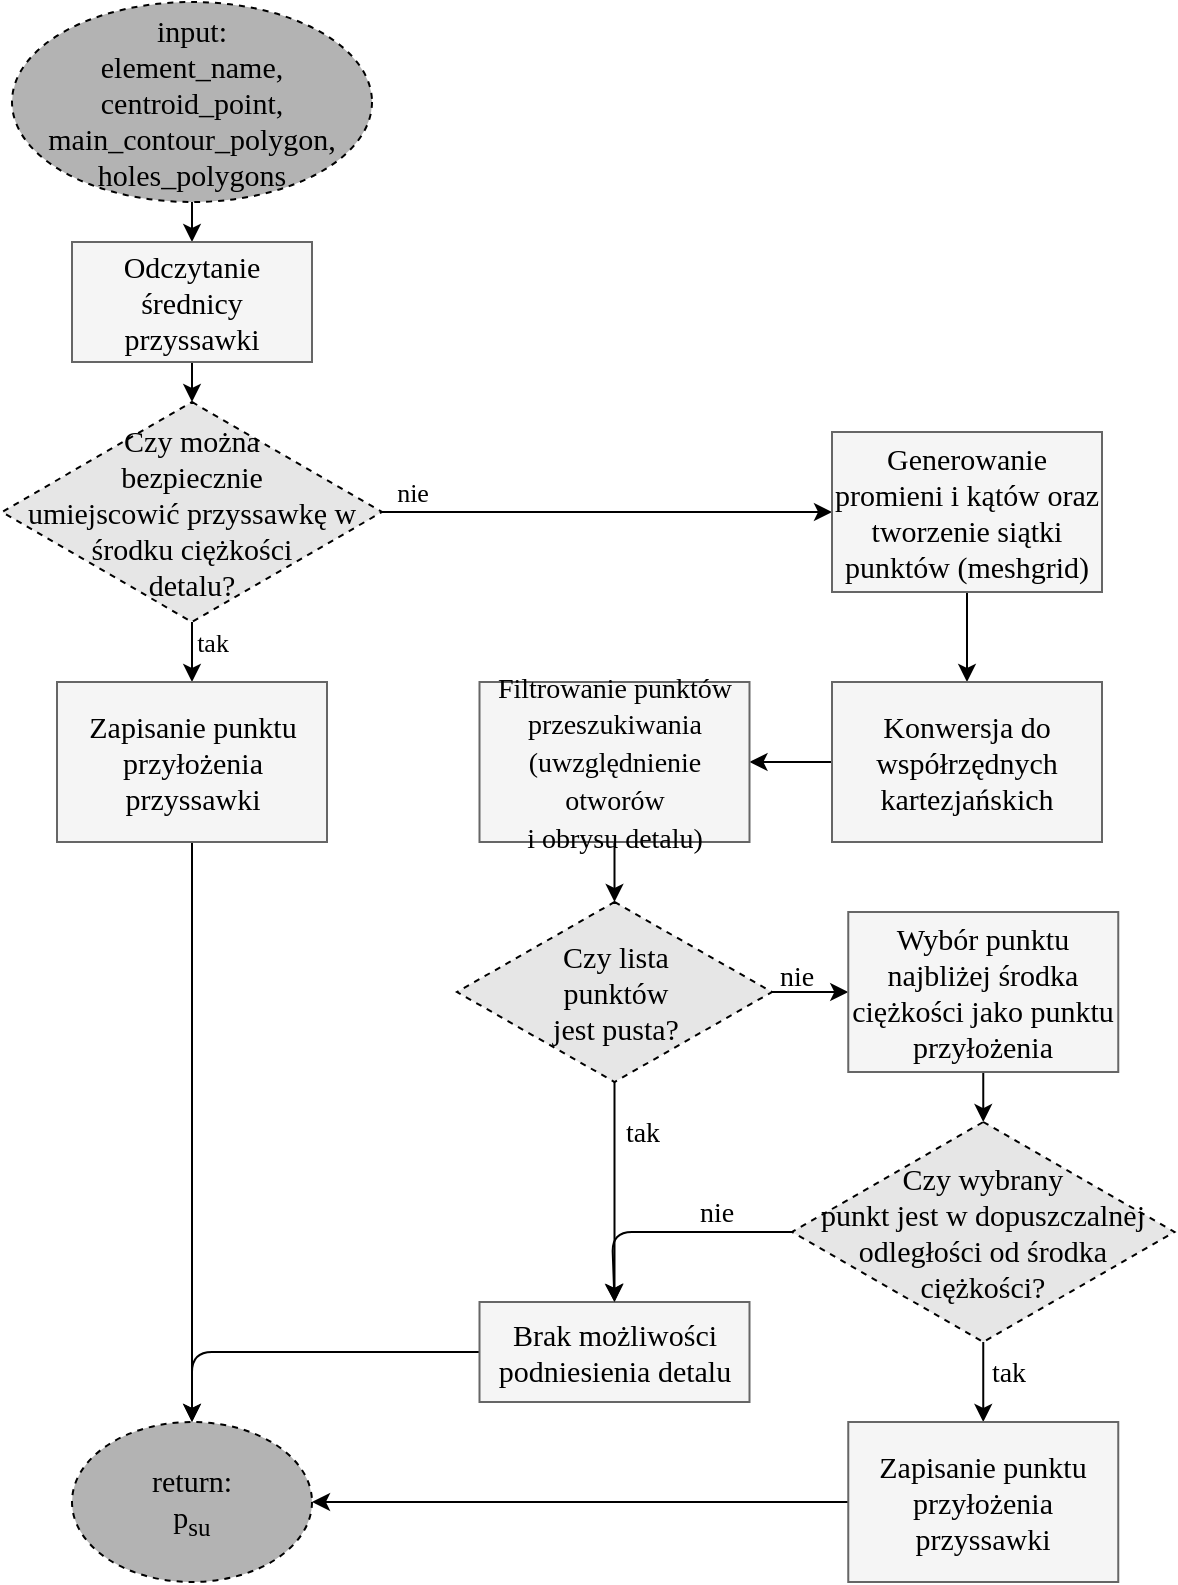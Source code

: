 <mxfile>
    <diagram id="vwsBcXSHYVoXoT90g7Te" name="Page-1">
        <mxGraphModel dx="1789" dy="811" grid="1" gridSize="10" guides="1" tooltips="1" connect="1" arrows="1" fold="1" page="1" pageScale="1" pageWidth="850" pageHeight="1100" background="#ffffff" math="0" shadow="0">
            <root>
                <mxCell id="0"/>
                <mxCell id="1" parent="0"/>
                <mxCell id="2" value="input:&lt;br&gt;element_name, centroid_point, main_contour_polygon, holes_polygons" style="ellipse;whiteSpace=wrap;html=1;fillColor=#B3B3B3;fontColor=#000000;strokeColor=#000000;fontFamily=Garamond;fontSize=15;dashed=1;" parent="1" vertex="1">
                    <mxGeometry x="50" y="140" width="180" height="100" as="geometry"/>
                </mxCell>
                <mxCell id="3" value="return:&lt;br&gt;p&lt;sub&gt;su&lt;/sub&gt;" style="ellipse;whiteSpace=wrap;html=1;fillColor=#B3B3B3;fontColor=#000000;strokeColor=#000000;fontFamily=Garamond;fontSize=15;dashed=1;" parent="1" vertex="1">
                    <mxGeometry x="80" y="850" width="120" height="80" as="geometry"/>
                </mxCell>
                <mxCell id="9" value="" style="edgeStyle=none;html=1;strokeColor=#000000;fontFamily=Garamond;fontSize=15;fontColor=#000000;" parent="1" target="8" edge="1">
                    <mxGeometry relative="1" as="geometry">
                        <mxPoint x="140" y="240" as="sourcePoint"/>
                    </mxGeometry>
                </mxCell>
                <mxCell id="67" value="" style="edgeStyle=none;html=1;strokeColor=#000000;fontColor=#000000;" parent="1" source="8" target="12" edge="1">
                    <mxGeometry relative="1" as="geometry"/>
                </mxCell>
                <mxCell id="8" value="Odczytanie średnicy przyssawki" style="rounded=0;whiteSpace=wrap;html=1;fillColor=#f5f5f5;fontColor=#000000;strokeColor=#666666;fontFamily=Garamond;fontSize=15;" parent="1" vertex="1">
                    <mxGeometry x="80" y="260" width="120" height="60" as="geometry"/>
                </mxCell>
                <mxCell id="68" value="" style="edgeStyle=none;html=1;strokeColor=#000000;fontColor=#000000;" parent="1" source="12" target="53" edge="1">
                    <mxGeometry relative="1" as="geometry"/>
                </mxCell>
                <mxCell id="69" value="tak" style="edgeLabel;html=1;align=center;verticalAlign=middle;resizable=0;points=[];fontColor=#000000;labelBackgroundColor=none;fontFamily=Times New Roman;fontSize=13;" parent="68" vertex="1" connectable="0">
                    <mxGeometry x="-0.346" y="2" relative="1" as="geometry">
                        <mxPoint x="8" as="offset"/>
                    </mxGeometry>
                </mxCell>
                <mxCell id="71" value="" style="edgeStyle=none;html=1;strokeColor=#000000;fontFamily=Times New Roman;fontSize=13;fontColor=#000000;entryX=0;entryY=0.5;entryDx=0;entryDy=0;" parent="1" source="12" target="73" edge="1">
                    <mxGeometry relative="1" as="geometry">
                        <mxPoint x="280" y="395" as="targetPoint"/>
                    </mxGeometry>
                </mxCell>
                <mxCell id="72" value="nie" style="edgeLabel;html=1;align=center;verticalAlign=middle;resizable=0;points=[];fontSize=13;fontFamily=Times New Roman;fontColor=#000000;labelBackgroundColor=none;" parent="71" vertex="1" connectable="0">
                    <mxGeometry x="-0.632" y="-1" relative="1" as="geometry">
                        <mxPoint x="-27" y="-11" as="offset"/>
                    </mxGeometry>
                </mxCell>
                <mxCell id="12" value="Czy można &lt;br&gt;bezpiecznie &lt;br&gt;umiejscowić przyssawkę w środku ciężkości &lt;br&gt;detalu?" style="rhombus;whiteSpace=wrap;html=1;fontFamily=Garamond;fontSize=15;fillColor=#E6E6E6;strokeColor=#000000;fontColor=#000000;dashed=1;" parent="1" vertex="1">
                    <mxGeometry x="45" y="340" width="190" height="110" as="geometry"/>
                </mxCell>
                <mxCell id="98" style="edgeStyle=none;html=1;strokeColor=#000000;fontFamily=Garamond;fontSize=14;fontColor=#000000;" parent="1" source="53" target="3" edge="1">
                    <mxGeometry relative="1" as="geometry"/>
                </mxCell>
                <mxCell id="53" value="Zapisanie punktu przyłożenia przyssawki" style="rounded=0;whiteSpace=wrap;html=1;fillColor=#f5f5f5;fontColor=#000000;strokeColor=#666666;fontFamily=Garamond;fontSize=15;" parent="1" vertex="1">
                    <mxGeometry x="72.5" y="480" width="135" height="80" as="geometry"/>
                </mxCell>
                <mxCell id="76" value="" style="edgeStyle=none;html=1;strokeColor=#000000;fontFamily=Times New Roman;fontSize=13;fontColor=#000000;" parent="1" source="73" target="75" edge="1">
                    <mxGeometry relative="1" as="geometry"/>
                </mxCell>
                <mxCell id="73" value="Generowanie promieni i kątów oraz tworzenie siątki punktów (meshgrid)" style="rounded=0;whiteSpace=wrap;html=1;fillColor=#f5f5f5;fontColor=#000000;strokeColor=#666666;fontFamily=Garamond;fontSize=15;" parent="1" vertex="1">
                    <mxGeometry x="460" y="355" width="135" height="80" as="geometry"/>
                </mxCell>
                <mxCell id="101" value="" style="edgeStyle=none;html=1;strokeColor=#000000;" parent="1" source="75" target="100" edge="1">
                    <mxGeometry relative="1" as="geometry"/>
                </mxCell>
                <mxCell id="75" value="Konwersja do współrzędnych kartezjańskich" style="rounded=0;whiteSpace=wrap;html=1;fillColor=#f5f5f5;fontColor=#000000;strokeColor=#666666;fontFamily=Garamond;fontSize=15;" parent="1" vertex="1">
                    <mxGeometry x="460" y="480" width="135" height="80" as="geometry"/>
                </mxCell>
                <mxCell id="82" value="" style="edgeStyle=none;html=1;strokeColor=#000000;fontFamily=Garamond;fontSize=14;fontColor=#000000;exitX=0.5;exitY=1;exitDx=0;exitDy=0;" parent="1" source="100" target="81" edge="1">
                    <mxGeometry relative="1" as="geometry">
                        <mxPoint x="350.472" y="565" as="sourcePoint"/>
                    </mxGeometry>
                </mxCell>
                <mxCell id="84" value="" style="edgeStyle=none;html=1;strokeColor=#000000;fontFamily=Garamond;fontSize=14;fontColor=#000000;" parent="1" source="81" target="83" edge="1">
                    <mxGeometry relative="1" as="geometry"/>
                </mxCell>
                <mxCell id="85" value="tak" style="edgeLabel;html=1;align=center;verticalAlign=middle;resizable=0;points=[];fontSize=14;fontFamily=Garamond;fontColor=#000000;labelBackgroundColor=none;" parent="84" vertex="1" connectable="0">
                    <mxGeometry x="-0.575" relative="1" as="geometry">
                        <mxPoint x="13" y="2" as="offset"/>
                    </mxGeometry>
                </mxCell>
                <mxCell id="87" value="" style="edgeStyle=none;html=1;strokeColor=#000000;fontFamily=Garamond;fontSize=14;fontColor=#000000;" parent="1" source="81" target="86" edge="1">
                    <mxGeometry relative="1" as="geometry"/>
                </mxCell>
                <mxCell id="88" value="nie" style="edgeLabel;html=1;align=center;verticalAlign=middle;resizable=0;points=[];fontSize=14;fontFamily=Garamond;fontColor=#000000;labelBackgroundColor=none;" parent="87" vertex="1" connectable="0">
                    <mxGeometry x="-0.533" y="-1" relative="1" as="geometry">
                        <mxPoint x="3" y="-8" as="offset"/>
                    </mxGeometry>
                </mxCell>
                <mxCell id="81" value="Czy lista &lt;br&gt;punktów&lt;br&gt;jest pusta?" style="rhombus;whiteSpace=wrap;html=1;fontFamily=Garamond;fontSize=15;fillColor=#E6E6E6;strokeColor=#000000;fontColor=#000000;verticalAlign=middle;labelBackgroundColor=none;labelBorderColor=none;dashed=1;" parent="1" vertex="1">
                    <mxGeometry x="272.5" y="590" width="157.5" height="90" as="geometry"/>
                </mxCell>
                <mxCell id="99" style="edgeStyle=none;html=1;strokeColor=#000000;fontFamily=Garamond;fontSize=14;fontColor=#000000;" parent="1" source="83" edge="1">
                    <mxGeometry relative="1" as="geometry">
                        <mxPoint x="140" y="850" as="targetPoint"/>
                        <Array as="points">
                            <mxPoint x="140" y="815"/>
                        </Array>
                    </mxGeometry>
                </mxCell>
                <mxCell id="83" value="Brak możliwości podniesienia detalu" style="rounded=0;whiteSpace=wrap;html=1;fillColor=#f5f5f5;fontColor=#000000;strokeColor=#666666;fontFamily=Garamond;fontSize=15;" parent="1" vertex="1">
                    <mxGeometry x="283.75" y="790" width="135" height="50" as="geometry"/>
                </mxCell>
                <mxCell id="90" value="" style="edgeStyle=none;html=1;strokeColor=#000000;fontFamily=Garamond;fontSize=14;fontColor=#000000;" parent="1" source="86" target="89" edge="1">
                    <mxGeometry relative="1" as="geometry"/>
                </mxCell>
                <mxCell id="86" value="Wybór punktu najbliżej środka ciężkości jako punktu przyłożenia" style="rounded=0;whiteSpace=wrap;html=1;fillColor=#f5f5f5;fontColor=#000000;strokeColor=#666666;fontFamily=Garamond;fontSize=15;" parent="1" vertex="1">
                    <mxGeometry x="468.13" y="595" width="135" height="80" as="geometry"/>
                </mxCell>
                <mxCell id="91" style="edgeStyle=none;html=1;entryX=0.5;entryY=0;entryDx=0;entryDy=0;strokeColor=#000000;fontFamily=Garamond;fontSize=14;fontColor=#000000;" parent="1" source="89" target="83" edge="1">
                    <mxGeometry relative="1" as="geometry">
                        <Array as="points">
                            <mxPoint x="350" y="755"/>
                        </Array>
                    </mxGeometry>
                </mxCell>
                <mxCell id="92" value="nie" style="edgeLabel;html=1;align=center;verticalAlign=middle;resizable=0;points=[];fontSize=14;fontFamily=Garamond;fontColor=#000000;labelBackgroundColor=none;" parent="91" vertex="1" connectable="0">
                    <mxGeometry x="-0.464" y="2" relative="1" as="geometry">
                        <mxPoint x="-5" y="-11" as="offset"/>
                    </mxGeometry>
                </mxCell>
                <mxCell id="94" value="" style="edgeStyle=none;html=1;strokeColor=#000000;fontFamily=Garamond;fontSize=14;fontColor=#000000;" parent="1" source="89" target="93" edge="1">
                    <mxGeometry relative="1" as="geometry"/>
                </mxCell>
                <mxCell id="95" value="tak" style="edgeLabel;html=1;align=center;verticalAlign=middle;resizable=0;points=[];fontSize=14;fontFamily=Garamond;fontColor=#000000;labelBackgroundColor=none;" parent="94" vertex="1" connectable="0">
                    <mxGeometry x="-0.35" y="1" relative="1" as="geometry">
                        <mxPoint x="11" y="3" as="offset"/>
                    </mxGeometry>
                </mxCell>
                <mxCell id="89" value="Czy wybrany &lt;br&gt;punkt jest w dopuszczalnej &lt;br&gt;odległości od środka &lt;br&gt;ciężkości?" style="rhombus;whiteSpace=wrap;html=1;fontFamily=Garamond;fontSize=15;fillColor=#E6E6E6;strokeColor=#000000;fontColor=#000000;verticalAlign=middle;labelBackgroundColor=none;labelBorderColor=none;dashed=1;" parent="1" vertex="1">
                    <mxGeometry x="440" y="700" width="191.25" height="110" as="geometry"/>
                </mxCell>
                <mxCell id="96" style="edgeStyle=none;html=1;entryX=1;entryY=0.5;entryDx=0;entryDy=0;strokeColor=#000000;fontFamily=Garamond;fontSize=14;fontColor=#000000;" parent="1" source="93" target="3" edge="1">
                    <mxGeometry relative="1" as="geometry"/>
                </mxCell>
                <mxCell id="93" value="Zapisanie punktu przyłożenia przyssawki" style="rounded=0;whiteSpace=wrap;html=1;fillColor=#f5f5f5;fontColor=#000000;strokeColor=#666666;fontFamily=Garamond;fontSize=15;" parent="1" vertex="1">
                    <mxGeometry x="468.13" y="850" width="135" height="80" as="geometry"/>
                </mxCell>
                <mxCell id="100" value="&lt;span style=&quot;font-size: 14px;&quot;&gt;Filtrowanie punktów przeszukiwania (uwzględnienie otworów&lt;/span&gt;&lt;br style=&quot;font-size: 14px;&quot;&gt;&lt;span style=&quot;font-size: 14px;&quot;&gt;i obrysu detalu)&lt;/span&gt;" style="rounded=0;whiteSpace=wrap;html=1;fillColor=#f5f5f5;fontColor=#000000;strokeColor=#666666;fontFamily=Garamond;fontSize=15;" parent="1" vertex="1">
                    <mxGeometry x="283.75" y="480" width="135" height="80" as="geometry"/>
                </mxCell>
            </root>
        </mxGraphModel>
    </diagram>
</mxfile>